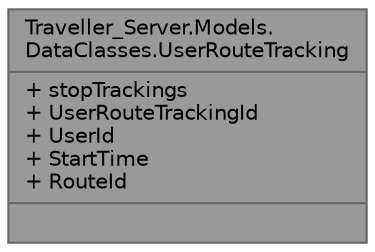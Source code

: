 digraph "Traveller_Server.Models.DataClasses.UserRouteTracking"
{
 // LATEX_PDF_SIZE
  bgcolor="transparent";
  edge [fontname=Helvetica,fontsize=10,labelfontname=Helvetica,labelfontsize=10];
  node [fontname=Helvetica,fontsize=10,shape=box,height=0.2,width=0.4];
  Node1 [shape=record,label="{Traveller_Server.Models.\lDataClasses.UserRouteTracking\n|+ stopTrackings\l+ UserRouteTrackingId\l+ UserId\l+ StartTime\l+ RouteId\l|}",height=0.2,width=0.4,color="gray40", fillcolor="grey60", style="filled", fontcolor="black",tooltip="Class used to help identify which route a user is navigating incase it is unknown...."];
}
